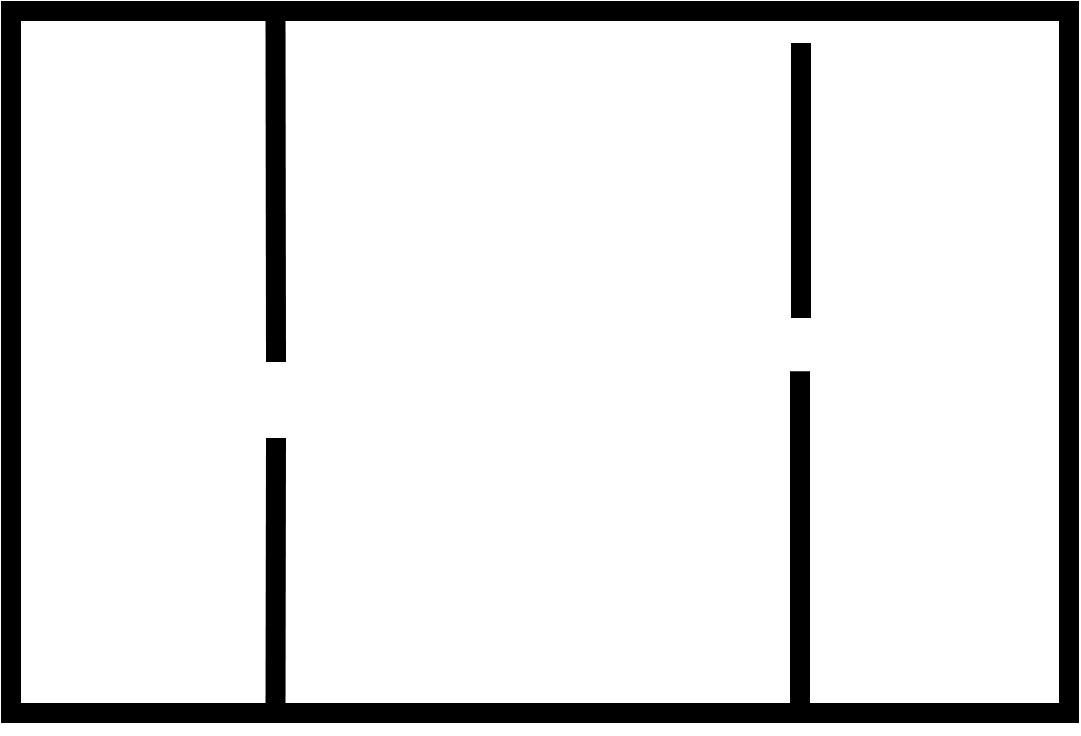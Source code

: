 <mxfile version="10.5.9" type="device"><diagram id="vTo8NgObQxQi7byh3mo3" name="Page-1"><mxGraphModel dx="842" dy="458" grid="0" gridSize="10" guides="1" tooltips="1" connect="1" arrows="1" fold="1" page="0" pageScale="1" pageWidth="827" pageHeight="1169" math="0" shadow="0"><root><mxCell id="0"/><mxCell id="1" parent="0"/><mxCell id="RLwYNSoi7r8DqvBrEuqt-1" value="" style="rounded=0;whiteSpace=wrap;html=1;strokeWidth=10;" vertex="1" parent="1"><mxGeometry x="115.5" y="103.5" width="529" height="351" as="geometry"/></mxCell><mxCell id="RLwYNSoi7r8DqvBrEuqt-2" value="" style="endArrow=none;html=1;entryX=0.25;entryY=0;entryDx=0;entryDy=0;strokeWidth=10;" edge="1" parent="1" target="RLwYNSoi7r8DqvBrEuqt-1"><mxGeometry width="50" height="50" relative="1" as="geometry"><mxPoint x="248" y="279" as="sourcePoint"/><mxPoint x="296" y="197" as="targetPoint"/></mxGeometry></mxCell><mxCell id="RLwYNSoi7r8DqvBrEuqt-3" value="" style="endArrow=none;html=1;exitX=0.25;exitY=1;exitDx=0;exitDy=0;strokeWidth=10;" edge="1" parent="1" source="RLwYNSoi7r8DqvBrEuqt-1"><mxGeometry width="50" height="50" relative="1" as="geometry"><mxPoint x="258" y="289" as="sourcePoint"/><mxPoint x="248" y="317" as="targetPoint"/></mxGeometry></mxCell><mxCell id="RLwYNSoi7r8DqvBrEuqt-4" value="" style="endArrow=none;html=1;entryX=0.25;entryY=0;entryDx=0;entryDy=0;strokeWidth=10;" edge="1" parent="1"><mxGeometry width="50" height="50" relative="1" as="geometry"><mxPoint x="510" y="459" as="sourcePoint"/><mxPoint x="510" y="283.667" as="targetPoint"/></mxGeometry></mxCell><mxCell id="RLwYNSoi7r8DqvBrEuqt-5" value="" style="endArrow=none;html=1;exitX=0.25;exitY=1;exitDx=0;exitDy=0;strokeWidth=10;" edge="1" parent="1"><mxGeometry width="50" height="50" relative="1" as="geometry"><mxPoint x="510.5" y="257" as="sourcePoint"/><mxPoint x="510.5" y="119.5" as="targetPoint"/></mxGeometry></mxCell></root></mxGraphModel></diagram></mxfile>
